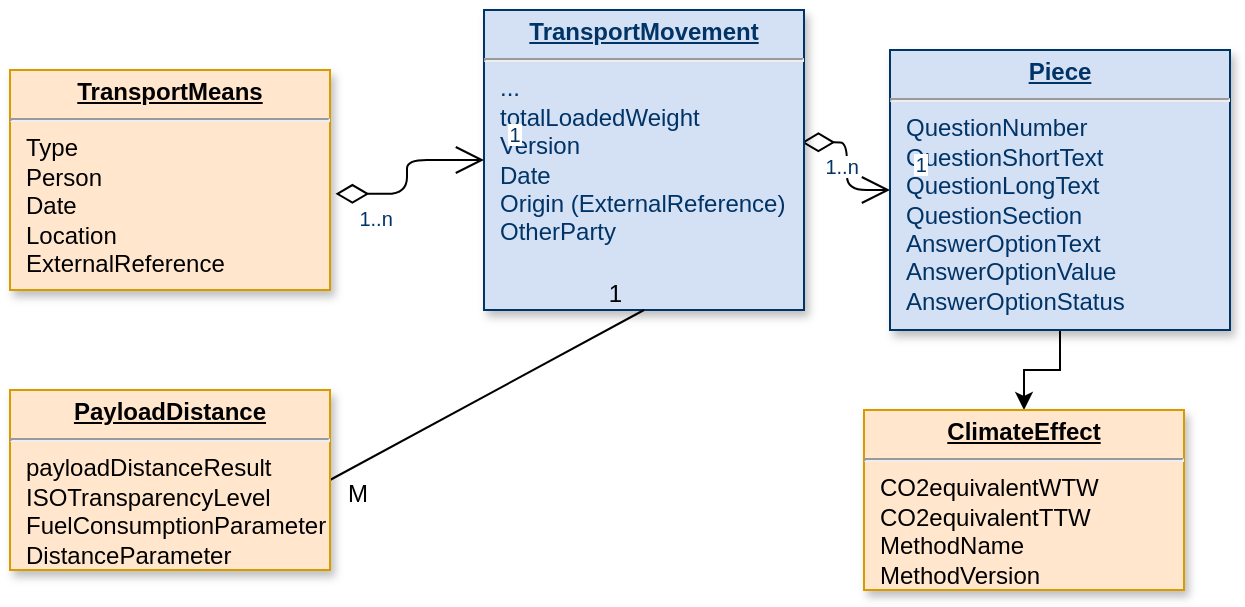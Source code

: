 <mxfile version="17.4.6" type="github">
  <diagram id="3F5zBIDhR5Rm8VuOonhM" name="Page-1">
    <mxGraphModel dx="700" dy="711" grid="1" gridSize="10" guides="1" tooltips="1" connect="1" arrows="1" fold="1" page="1" pageScale="1" pageWidth="826" pageHeight="1169" math="0" shadow="0">
      <root>
        <mxCell id="0" />
        <mxCell id="1" parent="0" />
        <mxCell id="cCnUegtr5oPg0CuNszyz-2" style="edgeStyle=orthogonalEdgeStyle;rounded=0;orthogonalLoop=1;jettySize=auto;html=1;" edge="1" parent="1" source="tgpflyRlx-gm1w5A--DA-1" target="cCnUegtr5oPg0CuNszyz-1">
          <mxGeometry relative="1" as="geometry" />
        </mxCell>
        <mxCell id="tgpflyRlx-gm1w5A--DA-1" value="&lt;p style=&quot;margin: 0px ; margin-top: 4px ; text-align: center ; text-decoration: underline&quot;&gt;&lt;strong&gt;Piece&lt;/strong&gt;&lt;/p&gt;&lt;hr&gt;&lt;p style=&quot;margin: 0px ; margin-left: 8px&quot;&gt;QuestionNumber&lt;/p&gt;&lt;p style=&quot;margin: 0px ; margin-left: 8px&quot;&gt;QuestionShortText&lt;/p&gt;&lt;p style=&quot;margin: 0px ; margin-left: 8px&quot;&gt;QuestionLongText&lt;/p&gt;&lt;p style=&quot;margin: 0px ; margin-left: 8px&quot;&gt;QuestionSection&lt;/p&gt;&lt;p style=&quot;margin: 0px ; margin-left: 8px&quot;&gt;AnswerOptionText&lt;/p&gt;&lt;p style=&quot;margin: 0px ; margin-left: 8px&quot;&gt;AnswerOptionValue&lt;/p&gt;&lt;p style=&quot;margin: 0px ; margin-left: 8px&quot;&gt;AnswerOptionStatus&lt;/p&gt;" style="verticalAlign=top;align=left;overflow=fill;fontSize=12;fontFamily=Helvetica;html=1;strokeColor=#003366;shadow=1;fillColor=#D4E1F5;fontColor=#003366" parent="1" vertex="1">
          <mxGeometry x="663" y="110" width="170" height="140" as="geometry" />
        </mxCell>
        <mxCell id="tgpflyRlx-gm1w5A--DA-5" value="" style="endArrow=open;endSize=12;startArrow=diamondThin;startSize=14;startFill=0;edgeStyle=orthogonalEdgeStyle;exitX=0.992;exitY=0.441;exitDx=0;exitDy=0;exitPerimeter=0;" parent="1" source="tgpflyRlx-gm1w5A--DA-8" target="tgpflyRlx-gm1w5A--DA-1" edge="1">
          <mxGeometry x="893" y="360" as="geometry">
            <mxPoint x="473" y="121.6" as="sourcePoint" />
            <mxPoint x="1053" y="360" as="targetPoint" />
          </mxGeometry>
        </mxCell>
        <mxCell id="tgpflyRlx-gm1w5A--DA-6" value="1..n" style="resizable=0;align=left;verticalAlign=top;labelBackgroundColor=#ffffff;fontSize=10;strokeColor=#003366;shadow=1;fillColor=#D4E1F5;fontColor=#003366" parent="tgpflyRlx-gm1w5A--DA-5" connectable="0" vertex="1">
          <mxGeometry x="-1" relative="1" as="geometry">
            <mxPoint x="10" as="offset" />
          </mxGeometry>
        </mxCell>
        <mxCell id="tgpflyRlx-gm1w5A--DA-7" value="1" style="resizable=0;align=right;verticalAlign=top;labelBackgroundColor=#ffffff;fontSize=10;strokeColor=#003366;shadow=1;fillColor=#D4E1F5;fontColor=#003366" parent="tgpflyRlx-gm1w5A--DA-5" connectable="0" vertex="1">
          <mxGeometry x="1" relative="1" as="geometry">
            <mxPoint x="20" y="-25.0" as="offset" />
          </mxGeometry>
        </mxCell>
        <mxCell id="tgpflyRlx-gm1w5A--DA-8" value="&lt;p style=&quot;margin: 0px ; margin-top: 4px ; text-align: center ; text-decoration: underline&quot;&gt;&lt;strong&gt;TransportMovement&lt;/strong&gt;&lt;/p&gt;&lt;hr&gt;&lt;p style=&quot;margin: 0px ; margin-left: 8px&quot;&gt;...&lt;/p&gt;&lt;p style=&quot;margin: 0px ; margin-left: 8px&quot;&gt;totalLoadedWeight&lt;/p&gt;&lt;p style=&quot;margin: 0px ; margin-left: 8px&quot;&gt;Version&lt;/p&gt;&lt;p style=&quot;margin: 0px ; margin-left: 8px&quot;&gt;Date&lt;/p&gt;&lt;p style=&quot;margin: 0px ; margin-left: 8px&quot;&gt;Origin (ExternalReference)&lt;/p&gt;&lt;p style=&quot;margin: 0px ; margin-left: 8px&quot;&gt;OtherParty&lt;/p&gt;" style="verticalAlign=top;align=left;overflow=fill;fontSize=12;fontFamily=Helvetica;html=1;strokeColor=#003366;shadow=1;fillColor=#D4E1F5;fontColor=#003366" parent="1" vertex="1">
          <mxGeometry x="460.0" y="90.0" width="160" height="150" as="geometry" />
        </mxCell>
        <mxCell id="tgpflyRlx-gm1w5A--DA-9" value="&lt;p style=&quot;margin: 0px ; margin-top: 4px ; text-align: center ; text-decoration: underline&quot;&gt;&lt;strong&gt;TransportMeans&lt;/strong&gt;&lt;/p&gt;&lt;hr&gt;&lt;p style=&quot;margin: 0px ; margin-left: 8px&quot;&gt;Type&lt;/p&gt;&lt;p style=&quot;margin: 0px ; margin-left: 8px&quot;&gt;Person&lt;/p&gt;&lt;p style=&quot;margin: 0px ; margin-left: 8px&quot;&gt;Date&lt;/p&gt;&lt;p style=&quot;margin: 0px ; margin-left: 8px&quot;&gt;Location&lt;/p&gt;&lt;p style=&quot;margin: 0px ; margin-left: 8px&quot;&gt;ExternalReference&lt;/p&gt;" style="verticalAlign=top;align=left;overflow=fill;fontSize=12;fontFamily=Helvetica;html=1;strokeColor=#d79b00;shadow=1;fillColor=#ffe6cc;" parent="1" vertex="1">
          <mxGeometry x="223" y="120" width="160" height="110" as="geometry" />
        </mxCell>
        <mxCell id="tgpflyRlx-gm1w5A--DA-10" value="" style="endArrow=open;endSize=12;startArrow=diamondThin;startSize=14;startFill=0;edgeStyle=orthogonalEdgeStyle;exitX=1.017;exitY=0.563;exitDx=0;exitDy=0;exitPerimeter=0;entryX=0;entryY=0.5;entryDx=0;entryDy=0;" parent="1" source="tgpflyRlx-gm1w5A--DA-9" target="tgpflyRlx-gm1w5A--DA-8" edge="1">
          <mxGeometry x="903" y="370" as="geometry">
            <mxPoint x="611.72" y="186.15" as="sourcePoint" />
            <mxPoint x="673" y="190.034" as="targetPoint" />
          </mxGeometry>
        </mxCell>
        <mxCell id="tgpflyRlx-gm1w5A--DA-11" value="1..n" style="resizable=0;align=left;verticalAlign=top;labelBackgroundColor=#ffffff;fontSize=10;strokeColor=#003366;shadow=1;fillColor=#D4E1F5;fontColor=#003366" parent="tgpflyRlx-gm1w5A--DA-10" connectable="0" vertex="1">
          <mxGeometry x="-1" relative="1" as="geometry">
            <mxPoint x="10" as="offset" />
          </mxGeometry>
        </mxCell>
        <mxCell id="tgpflyRlx-gm1w5A--DA-12" value="1" style="resizable=0;align=right;verticalAlign=top;labelBackgroundColor=#ffffff;fontSize=10;strokeColor=#003366;shadow=1;fillColor=#D4E1F5;fontColor=#003366" parent="tgpflyRlx-gm1w5A--DA-10" connectable="0" vertex="1">
          <mxGeometry x="1" relative="1" as="geometry">
            <mxPoint x="20" y="-25.0" as="offset" />
          </mxGeometry>
        </mxCell>
        <mxCell id="tgpflyRlx-gm1w5A--DA-17" value="" style="endArrow=none;html=1;rounded=0;exitX=1;exitY=0.5;exitDx=0;exitDy=0;entryX=0.5;entryY=1;entryDx=0;entryDy=0;" parent="1" target="tgpflyRlx-gm1w5A--DA-8" edge="1" source="tgpflyRlx-gm1w5A--DA-20">
          <mxGeometry relative="1" as="geometry">
            <mxPoint x="180" y="174.88" as="sourcePoint" />
            <mxPoint x="440" y="220" as="targetPoint" />
          </mxGeometry>
        </mxCell>
        <mxCell id="tgpflyRlx-gm1w5A--DA-18" value="M" style="resizable=0;html=1;align=left;verticalAlign=bottom;fillColor=#E3FFF6;" parent="tgpflyRlx-gm1w5A--DA-17" connectable="0" vertex="1">
          <mxGeometry x="-1" relative="1" as="geometry">
            <mxPoint x="7" y="15" as="offset" />
          </mxGeometry>
        </mxCell>
        <mxCell id="tgpflyRlx-gm1w5A--DA-19" value="1" style="resizable=0;html=1;align=right;verticalAlign=bottom;fillColor=#E3FFF6;" parent="tgpflyRlx-gm1w5A--DA-17" connectable="0" vertex="1">
          <mxGeometry x="1" relative="1" as="geometry">
            <mxPoint x="-10" as="offset" />
          </mxGeometry>
        </mxCell>
        <mxCell id="tgpflyRlx-gm1w5A--DA-20" value="&lt;p style=&quot;margin: 0px ; margin-top: 4px ; text-align: center ; text-decoration: underline&quot;&gt;&lt;b&gt;PayloadDistance&lt;/b&gt;&lt;/p&gt;&lt;hr&gt;&lt;p style=&quot;margin: 0px ; margin-left: 8px&quot;&gt;payloadDistanceResult&lt;/p&gt;&lt;p style=&quot;margin: 0px ; margin-left: 8px&quot;&gt;ISOTransparencyLevel&lt;/p&gt;&lt;p style=&quot;margin: 0px ; margin-left: 8px&quot;&gt;FuelConsumptionParameter&lt;/p&gt;&lt;p style=&quot;margin: 0px ; margin-left: 8px&quot;&gt;DistanceParameter&lt;/p&gt;" style="verticalAlign=top;align=left;overflow=fill;fontSize=12;fontFamily=Helvetica;html=1;strokeColor=#d79b00;shadow=1;fillColor=#ffe6cc;" parent="1" vertex="1">
          <mxGeometry x="223" y="280" width="160" height="90" as="geometry" />
        </mxCell>
        <mxCell id="cCnUegtr5oPg0CuNszyz-1" value="&lt;p style=&quot;margin: 0px ; margin-top: 4px ; text-align: center ; text-decoration: underline&quot;&gt;&lt;b&gt;ClimateEffect&lt;/b&gt;&lt;/p&gt;&lt;hr&gt;&lt;p style=&quot;margin: 0px ; margin-left: 8px&quot;&gt;&lt;span&gt;CO2equivalentWTW&lt;/span&gt;&lt;/p&gt;&lt;p style=&quot;margin: 0px ; margin-left: 8px&quot;&gt;CO2equivalentTTW&lt;span&gt;&lt;br&gt;&lt;/span&gt;&lt;/p&gt;&lt;p style=&quot;margin: 0px ; margin-left: 8px&quot;&gt;&lt;span&gt;MethodName&lt;/span&gt;&lt;br&gt;&lt;/p&gt;&lt;p style=&quot;margin: 0px ; margin-left: 8px&quot;&gt;&lt;span&gt;MethodVersion&lt;/span&gt;&lt;/p&gt;&lt;p style=&quot;margin: 0px ; margin-left: 8px&quot;&gt;MethodLink&lt;/p&gt;&lt;p style=&quot;margin: 0px ; margin-left: 8px&quot;&gt;Verification&lt;/p&gt;&lt;p style=&quot;margin: 0px ; margin-left: 8px&quot;&gt;Accreditation&lt;/p&gt;&lt;p style=&quot;margin: 0px ; margin-left: 8px&quot;&gt;TransportActivity&lt;/p&gt;&lt;p style=&quot;margin: 0px ; margin-left: 8px&quot;&gt;&lt;br&gt;&lt;/p&gt;&lt;p style=&quot;margin: 0px ; margin-left: 8px&quot;&gt;&lt;br&gt;&lt;/p&gt;" style="verticalAlign=top;align=left;overflow=fill;fontSize=12;fontFamily=Helvetica;html=1;strokeColor=#d79b00;shadow=1;fillColor=#ffe6cc;" vertex="1" parent="1">
          <mxGeometry x="650" y="290" width="160" height="90" as="geometry" />
        </mxCell>
      </root>
    </mxGraphModel>
  </diagram>
</mxfile>
